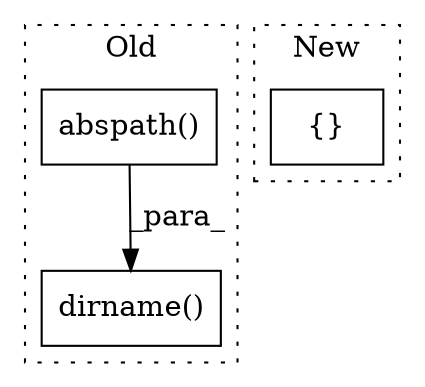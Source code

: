 digraph G {
subgraph cluster0 {
1 [label="abspath()" a="75" s="1939,1959" l="12,1" shape="box"];
3 [label="dirname()" a="75" s="1927,1960" l="12,1" shape="box"];
label = "Old";
style="dotted";
}
subgraph cluster1 {
2 [label="{}" a="59" s="849,985" l="14,0" shape="box"];
label = "New";
style="dotted";
}
1 -> 3 [label="_para_"];
}